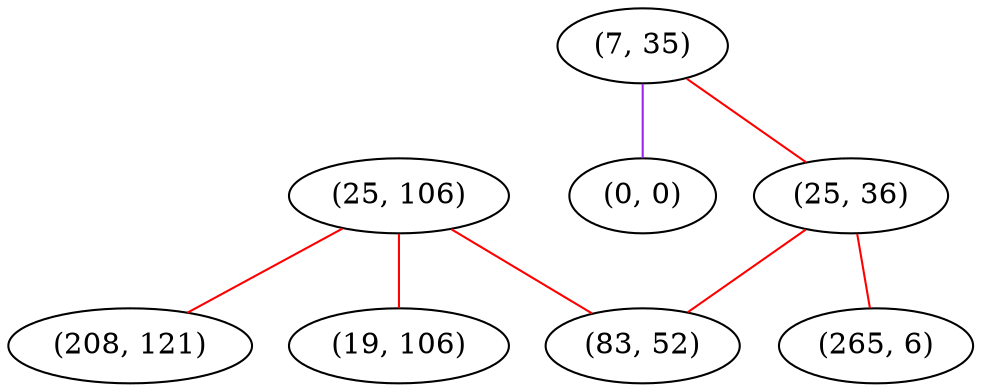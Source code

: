 graph "" {
"(25, 106)";
"(7, 35)";
"(0, 0)";
"(25, 36)";
"(83, 52)";
"(208, 121)";
"(19, 106)";
"(265, 6)";
"(25, 106)" -- "(208, 121)"  [color=red, key=0, weight=1];
"(25, 106)" -- "(19, 106)"  [color=red, key=0, weight=1];
"(25, 106)" -- "(83, 52)"  [color=red, key=0, weight=1];
"(7, 35)" -- "(0, 0)"  [color=purple, key=0, weight=4];
"(7, 35)" -- "(25, 36)"  [color=red, key=0, weight=1];
"(25, 36)" -- "(265, 6)"  [color=red, key=0, weight=1];
"(25, 36)" -- "(83, 52)"  [color=red, key=0, weight=1];
}
